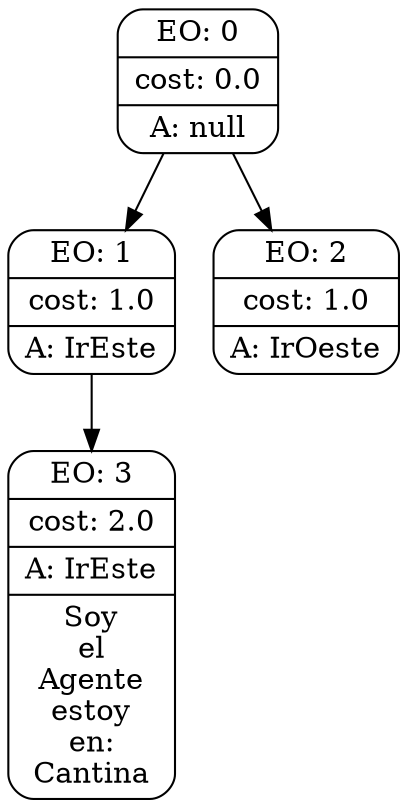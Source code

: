 digraph g {
node [shape = Mrecord];
nodo0[label="{EO: 0|cost: 0.0|A: null}"]
nodo1[label="{EO: 1|cost: 1.0|A: IrEste}"]
nodo3[label="{EO: 3|cost: 2.0|A: IrEste|Soy\nel\nAgente\nestoy\nen:\nCantina}"]

nodo1 -> nodo3;

nodo0 -> nodo1;
nodo2[label="{EO: 2|cost: 1.0|A: IrOeste}"]

nodo0 -> nodo2;


}